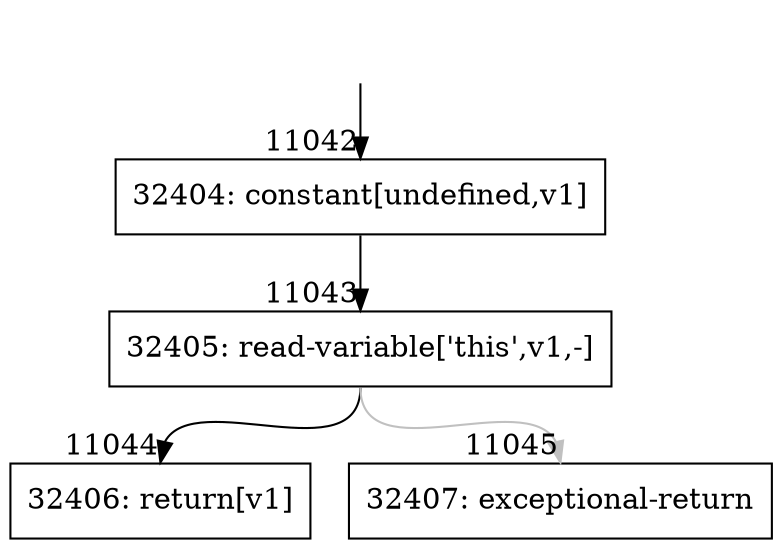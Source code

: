 digraph {
rankdir="TD"
BB_entry815[shape=none,label=""];
BB_entry815 -> BB11042 [tailport=s, headport=n, headlabel="    11042"]
BB11042 [shape=record label="{32404: constant[undefined,v1]}" ] 
BB11042 -> BB11043 [tailport=s, headport=n, headlabel="      11043"]
BB11043 [shape=record label="{32405: read-variable['this',v1,-]}" ] 
BB11043 -> BB11044 [tailport=s, headport=n, headlabel="      11044"]
BB11043 -> BB11045 [tailport=s, headport=n, color=gray, headlabel="      11045"]
BB11044 [shape=record label="{32406: return[v1]}" ] 
BB11045 [shape=record label="{32407: exceptional-return}" ] 
//#$~ 15507
}
